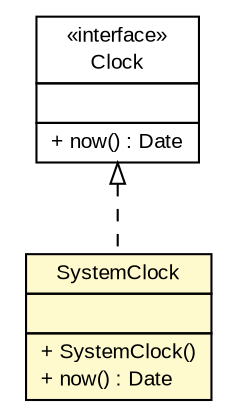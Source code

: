 #!/usr/local/bin/dot
#
# Class diagram 
# Generated by UMLGraph version R5_6 (http://www.umlgraph.org/)
#

digraph G {
	edge [fontname="arial",fontsize=10,labelfontname="arial",labelfontsize=10];
	node [fontname="arial",fontsize=10,shape=plaintext];
	nodesep=0.25;
	ranksep=0.5;
	// com.github.mkolisnyk.aerial.util.SystemClock
	c2698 [label=<<table title="com.github.mkolisnyk.aerial.util.SystemClock" border="0" cellborder="1" cellspacing="0" cellpadding="2" port="p" bgcolor="lemonChiffon" href="./SystemClock.html">
		<tr><td><table border="0" cellspacing="0" cellpadding="1">
<tr><td align="center" balign="center"> SystemClock </td></tr>
		</table></td></tr>
		<tr><td><table border="0" cellspacing="0" cellpadding="1">
<tr><td align="left" balign="left">  </td></tr>
		</table></td></tr>
		<tr><td><table border="0" cellspacing="0" cellpadding="1">
<tr><td align="left" balign="left"> + SystemClock() </td></tr>
<tr><td align="left" balign="left"> + now() : Date </td></tr>
		</table></td></tr>
		</table>>, URL="./SystemClock.html", fontname="arial", fontcolor="black", fontsize=10.0];
	// com.github.mkolisnyk.aerial.util.Clock
	c2701 [label=<<table title="com.github.mkolisnyk.aerial.util.Clock" border="0" cellborder="1" cellspacing="0" cellpadding="2" port="p" href="./Clock.html">
		<tr><td><table border="0" cellspacing="0" cellpadding="1">
<tr><td align="center" balign="center"> &#171;interface&#187; </td></tr>
<tr><td align="center" balign="center"> Clock </td></tr>
		</table></td></tr>
		<tr><td><table border="0" cellspacing="0" cellpadding="1">
<tr><td align="left" balign="left">  </td></tr>
		</table></td></tr>
		<tr><td><table border="0" cellspacing="0" cellpadding="1">
<tr><td align="left" balign="left"> + now() : Date </td></tr>
		</table></td></tr>
		</table>>, URL="./Clock.html", fontname="arial", fontcolor="black", fontsize=10.0];
	//com.github.mkolisnyk.aerial.util.SystemClock implements com.github.mkolisnyk.aerial.util.Clock
	c2701:p -> c2698:p [dir=back,arrowtail=empty,style=dashed];
}

